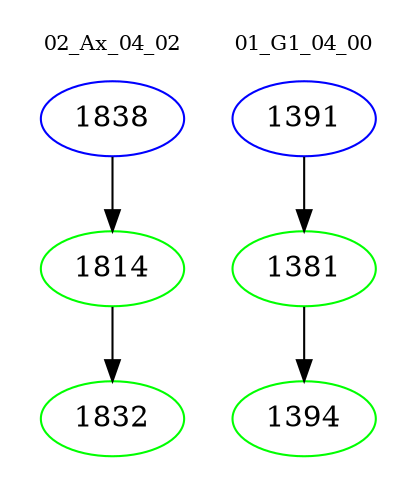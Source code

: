 digraph{
subgraph cluster_0 {
color = white
label = "02_Ax_04_02";
fontsize=10;
T0_1838 [label="1838", color="blue"]
T0_1838 -> T0_1814 [color="black"]
T0_1814 [label="1814", color="green"]
T0_1814 -> T0_1832 [color="black"]
T0_1832 [label="1832", color="green"]
}
subgraph cluster_1 {
color = white
label = "01_G1_04_00";
fontsize=10;
T1_1391 [label="1391", color="blue"]
T1_1391 -> T1_1381 [color="black"]
T1_1381 [label="1381", color="green"]
T1_1381 -> T1_1394 [color="black"]
T1_1394 [label="1394", color="green"]
}
}
